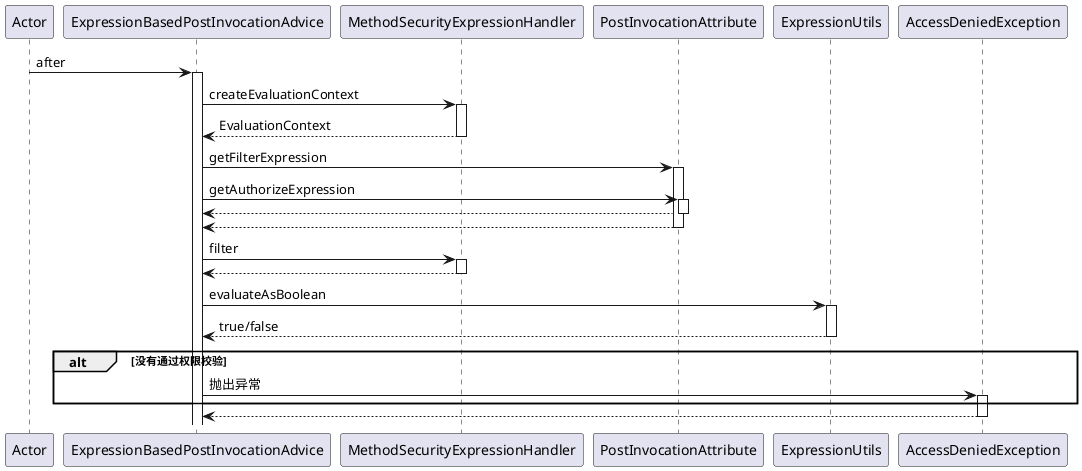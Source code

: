 @startuml

autoactivate on
Actor -> ExpressionBasedPostInvocationAdvice: after
ExpressionBasedPostInvocationAdvice -> MethodSecurityExpressionHandler: createEvaluationContext
return EvaluationContext
ExpressionBasedPostInvocationAdvice -> PostInvocationAttribute: getFilterExpression
ExpressionBasedPostInvocationAdvice -> PostInvocationAttribute: getAuthorizeExpression 
return 
return
ExpressionBasedPostInvocationAdvice -> MethodSecurityExpressionHandler: filter
return
ExpressionBasedPostInvocationAdvice -> ExpressionUtils:evaluateAsBoolean
return true/false

alt 没有通过权限校验
ExpressionBasedPostInvocationAdvice  -> AccessDeniedException: 抛出异常
end
return


@enduml